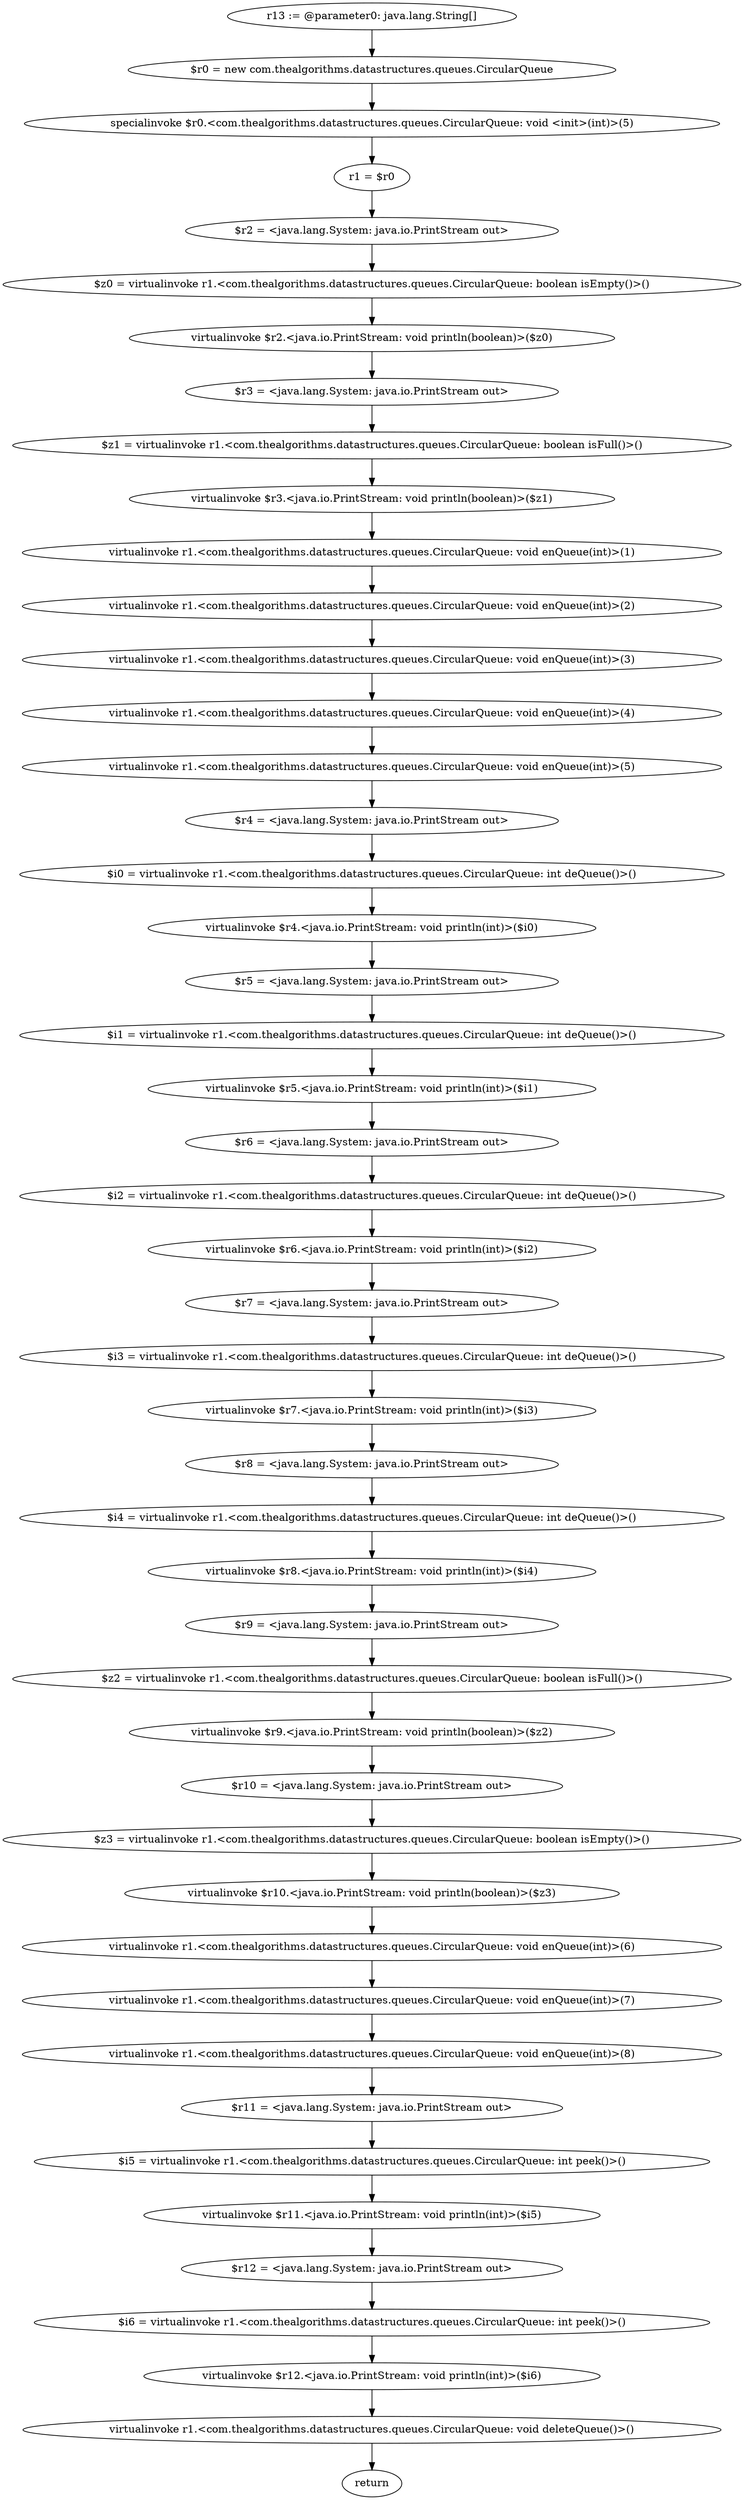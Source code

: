 digraph "unitGraph" {
    "r13 := @parameter0: java.lang.String[]"
    "$r0 = new com.thealgorithms.datastructures.queues.CircularQueue"
    "specialinvoke $r0.<com.thealgorithms.datastructures.queues.CircularQueue: void <init>(int)>(5)"
    "r1 = $r0"
    "$r2 = <java.lang.System: java.io.PrintStream out>"
    "$z0 = virtualinvoke r1.<com.thealgorithms.datastructures.queues.CircularQueue: boolean isEmpty()>()"
    "virtualinvoke $r2.<java.io.PrintStream: void println(boolean)>($z0)"
    "$r3 = <java.lang.System: java.io.PrintStream out>"
    "$z1 = virtualinvoke r1.<com.thealgorithms.datastructures.queues.CircularQueue: boolean isFull()>()"
    "virtualinvoke $r3.<java.io.PrintStream: void println(boolean)>($z1)"
    "virtualinvoke r1.<com.thealgorithms.datastructures.queues.CircularQueue: void enQueue(int)>(1)"
    "virtualinvoke r1.<com.thealgorithms.datastructures.queues.CircularQueue: void enQueue(int)>(2)"
    "virtualinvoke r1.<com.thealgorithms.datastructures.queues.CircularQueue: void enQueue(int)>(3)"
    "virtualinvoke r1.<com.thealgorithms.datastructures.queues.CircularQueue: void enQueue(int)>(4)"
    "virtualinvoke r1.<com.thealgorithms.datastructures.queues.CircularQueue: void enQueue(int)>(5)"
    "$r4 = <java.lang.System: java.io.PrintStream out>"
    "$i0 = virtualinvoke r1.<com.thealgorithms.datastructures.queues.CircularQueue: int deQueue()>()"
    "virtualinvoke $r4.<java.io.PrintStream: void println(int)>($i0)"
    "$r5 = <java.lang.System: java.io.PrintStream out>"
    "$i1 = virtualinvoke r1.<com.thealgorithms.datastructures.queues.CircularQueue: int deQueue()>()"
    "virtualinvoke $r5.<java.io.PrintStream: void println(int)>($i1)"
    "$r6 = <java.lang.System: java.io.PrintStream out>"
    "$i2 = virtualinvoke r1.<com.thealgorithms.datastructures.queues.CircularQueue: int deQueue()>()"
    "virtualinvoke $r6.<java.io.PrintStream: void println(int)>($i2)"
    "$r7 = <java.lang.System: java.io.PrintStream out>"
    "$i3 = virtualinvoke r1.<com.thealgorithms.datastructures.queues.CircularQueue: int deQueue()>()"
    "virtualinvoke $r7.<java.io.PrintStream: void println(int)>($i3)"
    "$r8 = <java.lang.System: java.io.PrintStream out>"
    "$i4 = virtualinvoke r1.<com.thealgorithms.datastructures.queues.CircularQueue: int deQueue()>()"
    "virtualinvoke $r8.<java.io.PrintStream: void println(int)>($i4)"
    "$r9 = <java.lang.System: java.io.PrintStream out>"
    "$z2 = virtualinvoke r1.<com.thealgorithms.datastructures.queues.CircularQueue: boolean isFull()>()"
    "virtualinvoke $r9.<java.io.PrintStream: void println(boolean)>($z2)"
    "$r10 = <java.lang.System: java.io.PrintStream out>"
    "$z3 = virtualinvoke r1.<com.thealgorithms.datastructures.queues.CircularQueue: boolean isEmpty()>()"
    "virtualinvoke $r10.<java.io.PrintStream: void println(boolean)>($z3)"
    "virtualinvoke r1.<com.thealgorithms.datastructures.queues.CircularQueue: void enQueue(int)>(6)"
    "virtualinvoke r1.<com.thealgorithms.datastructures.queues.CircularQueue: void enQueue(int)>(7)"
    "virtualinvoke r1.<com.thealgorithms.datastructures.queues.CircularQueue: void enQueue(int)>(8)"
    "$r11 = <java.lang.System: java.io.PrintStream out>"
    "$i5 = virtualinvoke r1.<com.thealgorithms.datastructures.queues.CircularQueue: int peek()>()"
    "virtualinvoke $r11.<java.io.PrintStream: void println(int)>($i5)"
    "$r12 = <java.lang.System: java.io.PrintStream out>"
    "$i6 = virtualinvoke r1.<com.thealgorithms.datastructures.queues.CircularQueue: int peek()>()"
    "virtualinvoke $r12.<java.io.PrintStream: void println(int)>($i6)"
    "virtualinvoke r1.<com.thealgorithms.datastructures.queues.CircularQueue: void deleteQueue()>()"
    "return"
    "r13 := @parameter0: java.lang.String[]"->"$r0 = new com.thealgorithms.datastructures.queues.CircularQueue";
    "$r0 = new com.thealgorithms.datastructures.queues.CircularQueue"->"specialinvoke $r0.<com.thealgorithms.datastructures.queues.CircularQueue: void <init>(int)>(5)";
    "specialinvoke $r0.<com.thealgorithms.datastructures.queues.CircularQueue: void <init>(int)>(5)"->"r1 = $r0";
    "r1 = $r0"->"$r2 = <java.lang.System: java.io.PrintStream out>";
    "$r2 = <java.lang.System: java.io.PrintStream out>"->"$z0 = virtualinvoke r1.<com.thealgorithms.datastructures.queues.CircularQueue: boolean isEmpty()>()";
    "$z0 = virtualinvoke r1.<com.thealgorithms.datastructures.queues.CircularQueue: boolean isEmpty()>()"->"virtualinvoke $r2.<java.io.PrintStream: void println(boolean)>($z0)";
    "virtualinvoke $r2.<java.io.PrintStream: void println(boolean)>($z0)"->"$r3 = <java.lang.System: java.io.PrintStream out>";
    "$r3 = <java.lang.System: java.io.PrintStream out>"->"$z1 = virtualinvoke r1.<com.thealgorithms.datastructures.queues.CircularQueue: boolean isFull()>()";
    "$z1 = virtualinvoke r1.<com.thealgorithms.datastructures.queues.CircularQueue: boolean isFull()>()"->"virtualinvoke $r3.<java.io.PrintStream: void println(boolean)>($z1)";
    "virtualinvoke $r3.<java.io.PrintStream: void println(boolean)>($z1)"->"virtualinvoke r1.<com.thealgorithms.datastructures.queues.CircularQueue: void enQueue(int)>(1)";
    "virtualinvoke r1.<com.thealgorithms.datastructures.queues.CircularQueue: void enQueue(int)>(1)"->"virtualinvoke r1.<com.thealgorithms.datastructures.queues.CircularQueue: void enQueue(int)>(2)";
    "virtualinvoke r1.<com.thealgorithms.datastructures.queues.CircularQueue: void enQueue(int)>(2)"->"virtualinvoke r1.<com.thealgorithms.datastructures.queues.CircularQueue: void enQueue(int)>(3)";
    "virtualinvoke r1.<com.thealgorithms.datastructures.queues.CircularQueue: void enQueue(int)>(3)"->"virtualinvoke r1.<com.thealgorithms.datastructures.queues.CircularQueue: void enQueue(int)>(4)";
    "virtualinvoke r1.<com.thealgorithms.datastructures.queues.CircularQueue: void enQueue(int)>(4)"->"virtualinvoke r1.<com.thealgorithms.datastructures.queues.CircularQueue: void enQueue(int)>(5)";
    "virtualinvoke r1.<com.thealgorithms.datastructures.queues.CircularQueue: void enQueue(int)>(5)"->"$r4 = <java.lang.System: java.io.PrintStream out>";
    "$r4 = <java.lang.System: java.io.PrintStream out>"->"$i0 = virtualinvoke r1.<com.thealgorithms.datastructures.queues.CircularQueue: int deQueue()>()";
    "$i0 = virtualinvoke r1.<com.thealgorithms.datastructures.queues.CircularQueue: int deQueue()>()"->"virtualinvoke $r4.<java.io.PrintStream: void println(int)>($i0)";
    "virtualinvoke $r4.<java.io.PrintStream: void println(int)>($i0)"->"$r5 = <java.lang.System: java.io.PrintStream out>";
    "$r5 = <java.lang.System: java.io.PrintStream out>"->"$i1 = virtualinvoke r1.<com.thealgorithms.datastructures.queues.CircularQueue: int deQueue()>()";
    "$i1 = virtualinvoke r1.<com.thealgorithms.datastructures.queues.CircularQueue: int deQueue()>()"->"virtualinvoke $r5.<java.io.PrintStream: void println(int)>($i1)";
    "virtualinvoke $r5.<java.io.PrintStream: void println(int)>($i1)"->"$r6 = <java.lang.System: java.io.PrintStream out>";
    "$r6 = <java.lang.System: java.io.PrintStream out>"->"$i2 = virtualinvoke r1.<com.thealgorithms.datastructures.queues.CircularQueue: int deQueue()>()";
    "$i2 = virtualinvoke r1.<com.thealgorithms.datastructures.queues.CircularQueue: int deQueue()>()"->"virtualinvoke $r6.<java.io.PrintStream: void println(int)>($i2)";
    "virtualinvoke $r6.<java.io.PrintStream: void println(int)>($i2)"->"$r7 = <java.lang.System: java.io.PrintStream out>";
    "$r7 = <java.lang.System: java.io.PrintStream out>"->"$i3 = virtualinvoke r1.<com.thealgorithms.datastructures.queues.CircularQueue: int deQueue()>()";
    "$i3 = virtualinvoke r1.<com.thealgorithms.datastructures.queues.CircularQueue: int deQueue()>()"->"virtualinvoke $r7.<java.io.PrintStream: void println(int)>($i3)";
    "virtualinvoke $r7.<java.io.PrintStream: void println(int)>($i3)"->"$r8 = <java.lang.System: java.io.PrintStream out>";
    "$r8 = <java.lang.System: java.io.PrintStream out>"->"$i4 = virtualinvoke r1.<com.thealgorithms.datastructures.queues.CircularQueue: int deQueue()>()";
    "$i4 = virtualinvoke r1.<com.thealgorithms.datastructures.queues.CircularQueue: int deQueue()>()"->"virtualinvoke $r8.<java.io.PrintStream: void println(int)>($i4)";
    "virtualinvoke $r8.<java.io.PrintStream: void println(int)>($i4)"->"$r9 = <java.lang.System: java.io.PrintStream out>";
    "$r9 = <java.lang.System: java.io.PrintStream out>"->"$z2 = virtualinvoke r1.<com.thealgorithms.datastructures.queues.CircularQueue: boolean isFull()>()";
    "$z2 = virtualinvoke r1.<com.thealgorithms.datastructures.queues.CircularQueue: boolean isFull()>()"->"virtualinvoke $r9.<java.io.PrintStream: void println(boolean)>($z2)";
    "virtualinvoke $r9.<java.io.PrintStream: void println(boolean)>($z2)"->"$r10 = <java.lang.System: java.io.PrintStream out>";
    "$r10 = <java.lang.System: java.io.PrintStream out>"->"$z3 = virtualinvoke r1.<com.thealgorithms.datastructures.queues.CircularQueue: boolean isEmpty()>()";
    "$z3 = virtualinvoke r1.<com.thealgorithms.datastructures.queues.CircularQueue: boolean isEmpty()>()"->"virtualinvoke $r10.<java.io.PrintStream: void println(boolean)>($z3)";
    "virtualinvoke $r10.<java.io.PrintStream: void println(boolean)>($z3)"->"virtualinvoke r1.<com.thealgorithms.datastructures.queues.CircularQueue: void enQueue(int)>(6)";
    "virtualinvoke r1.<com.thealgorithms.datastructures.queues.CircularQueue: void enQueue(int)>(6)"->"virtualinvoke r1.<com.thealgorithms.datastructures.queues.CircularQueue: void enQueue(int)>(7)";
    "virtualinvoke r1.<com.thealgorithms.datastructures.queues.CircularQueue: void enQueue(int)>(7)"->"virtualinvoke r1.<com.thealgorithms.datastructures.queues.CircularQueue: void enQueue(int)>(8)";
    "virtualinvoke r1.<com.thealgorithms.datastructures.queues.CircularQueue: void enQueue(int)>(8)"->"$r11 = <java.lang.System: java.io.PrintStream out>";
    "$r11 = <java.lang.System: java.io.PrintStream out>"->"$i5 = virtualinvoke r1.<com.thealgorithms.datastructures.queues.CircularQueue: int peek()>()";
    "$i5 = virtualinvoke r1.<com.thealgorithms.datastructures.queues.CircularQueue: int peek()>()"->"virtualinvoke $r11.<java.io.PrintStream: void println(int)>($i5)";
    "virtualinvoke $r11.<java.io.PrintStream: void println(int)>($i5)"->"$r12 = <java.lang.System: java.io.PrintStream out>";
    "$r12 = <java.lang.System: java.io.PrintStream out>"->"$i6 = virtualinvoke r1.<com.thealgorithms.datastructures.queues.CircularQueue: int peek()>()";
    "$i6 = virtualinvoke r1.<com.thealgorithms.datastructures.queues.CircularQueue: int peek()>()"->"virtualinvoke $r12.<java.io.PrintStream: void println(int)>($i6)";
    "virtualinvoke $r12.<java.io.PrintStream: void println(int)>($i6)"->"virtualinvoke r1.<com.thealgorithms.datastructures.queues.CircularQueue: void deleteQueue()>()";
    "virtualinvoke r1.<com.thealgorithms.datastructures.queues.CircularQueue: void deleteQueue()>()"->"return";
}
